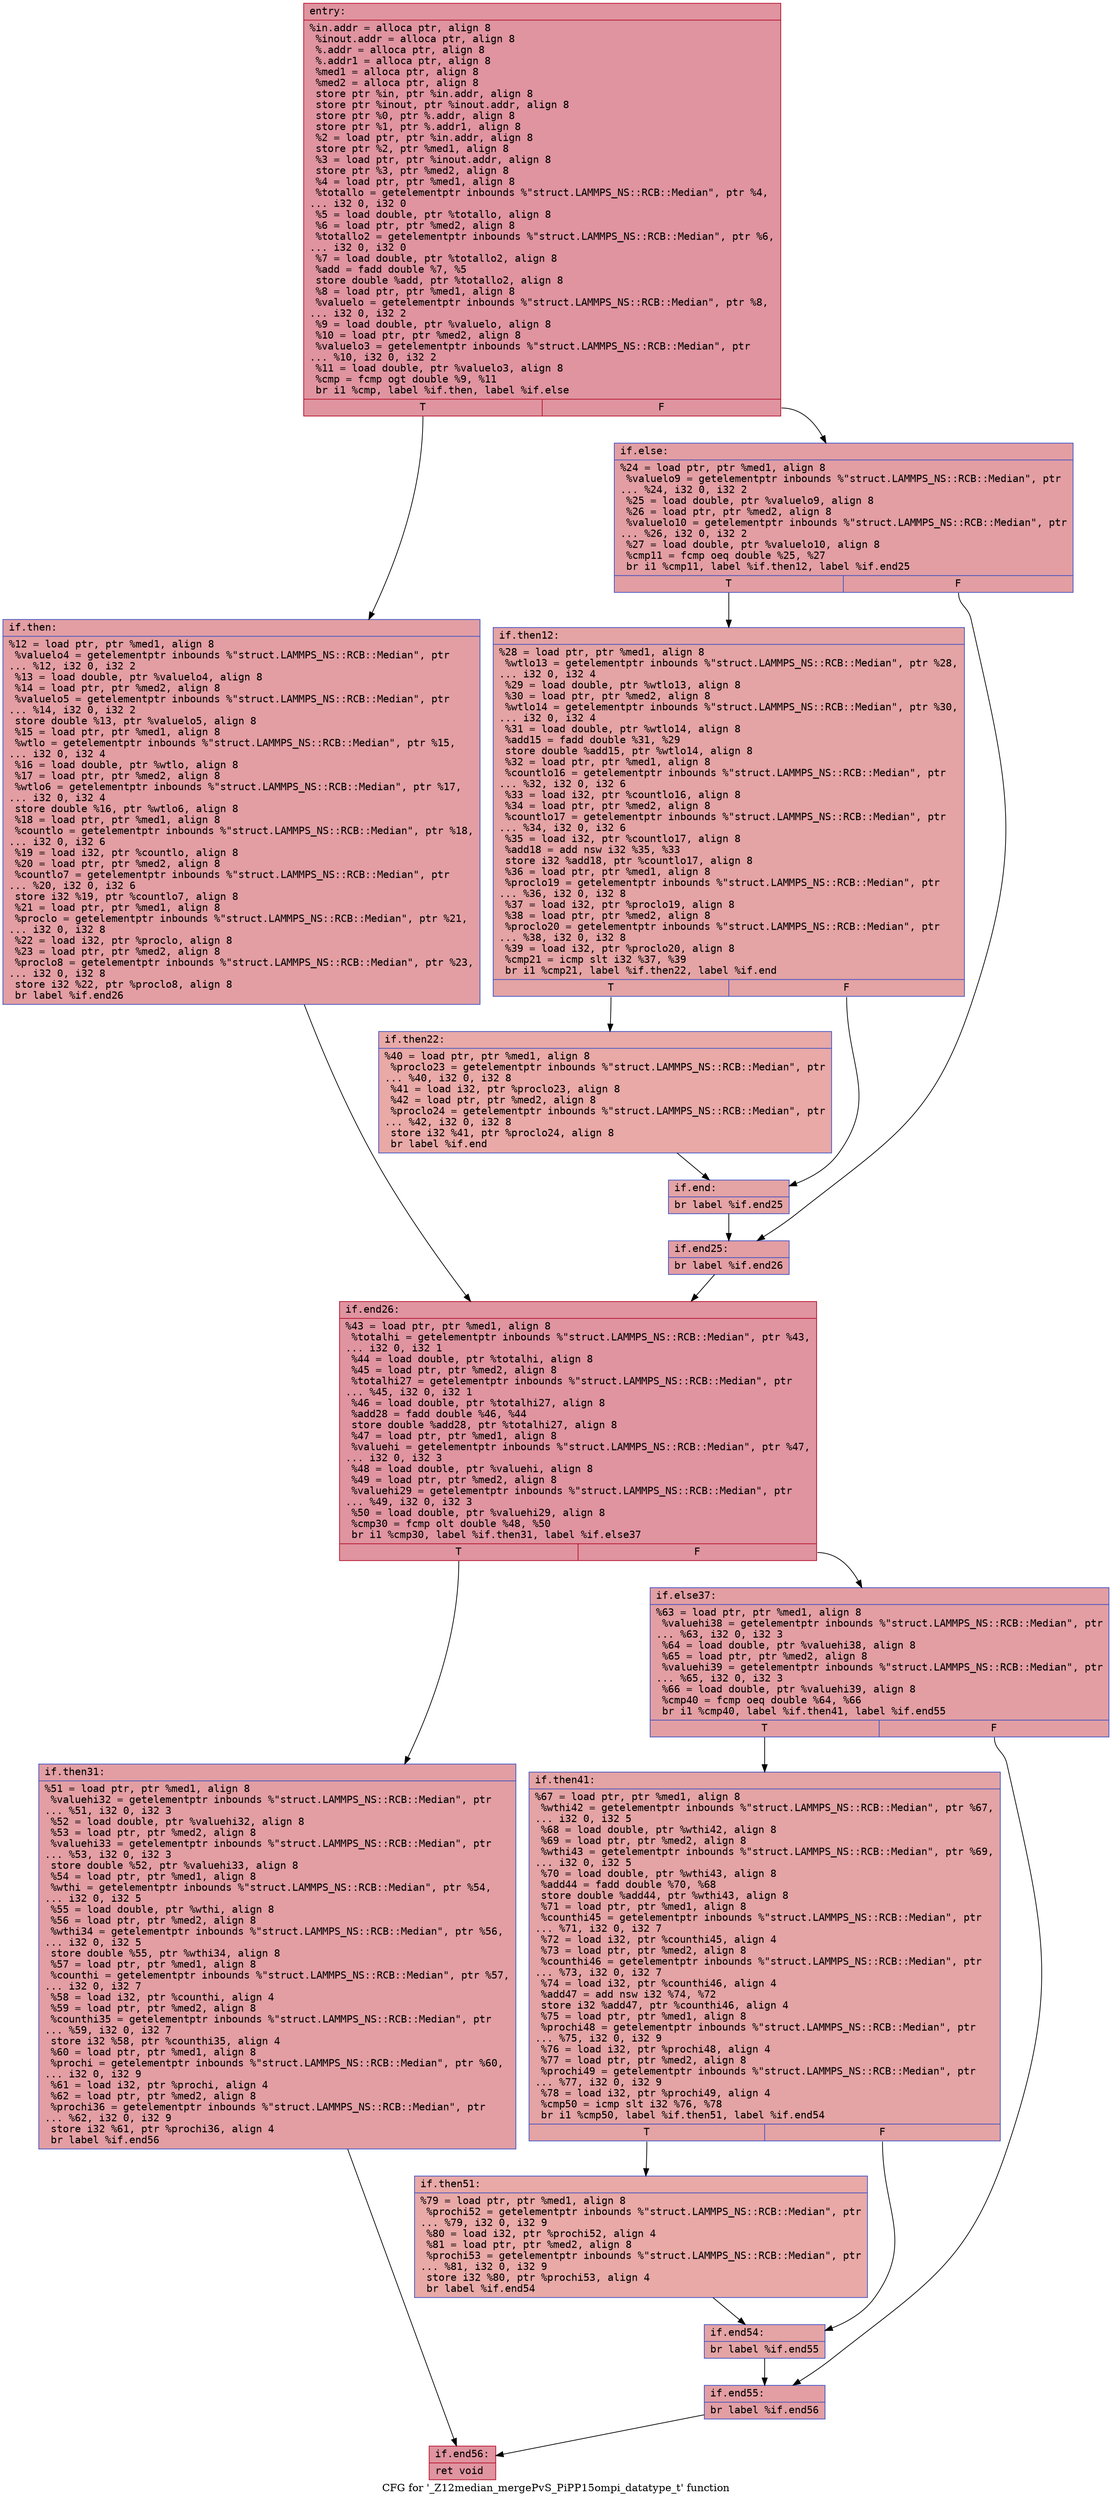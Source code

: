 digraph "CFG for '_Z12median_mergePvS_PiPP15ompi_datatype_t' function" {
	label="CFG for '_Z12median_mergePvS_PiPP15ompi_datatype_t' function";

	Node0x557c0c4ec9f0 [shape=record,color="#b70d28ff", style=filled, fillcolor="#b70d2870" fontname="Courier",label="{entry:\l|  %in.addr = alloca ptr, align 8\l  %inout.addr = alloca ptr, align 8\l  %.addr = alloca ptr, align 8\l  %.addr1 = alloca ptr, align 8\l  %med1 = alloca ptr, align 8\l  %med2 = alloca ptr, align 8\l  store ptr %in, ptr %in.addr, align 8\l  store ptr %inout, ptr %inout.addr, align 8\l  store ptr %0, ptr %.addr, align 8\l  store ptr %1, ptr %.addr1, align 8\l  %2 = load ptr, ptr %in.addr, align 8\l  store ptr %2, ptr %med1, align 8\l  %3 = load ptr, ptr %inout.addr, align 8\l  store ptr %3, ptr %med2, align 8\l  %4 = load ptr, ptr %med1, align 8\l  %totallo = getelementptr inbounds %\"struct.LAMMPS_NS::RCB::Median\", ptr %4,\l... i32 0, i32 0\l  %5 = load double, ptr %totallo, align 8\l  %6 = load ptr, ptr %med2, align 8\l  %totallo2 = getelementptr inbounds %\"struct.LAMMPS_NS::RCB::Median\", ptr %6,\l... i32 0, i32 0\l  %7 = load double, ptr %totallo2, align 8\l  %add = fadd double %7, %5\l  store double %add, ptr %totallo2, align 8\l  %8 = load ptr, ptr %med1, align 8\l  %valuelo = getelementptr inbounds %\"struct.LAMMPS_NS::RCB::Median\", ptr %8,\l... i32 0, i32 2\l  %9 = load double, ptr %valuelo, align 8\l  %10 = load ptr, ptr %med2, align 8\l  %valuelo3 = getelementptr inbounds %\"struct.LAMMPS_NS::RCB::Median\", ptr\l... %10, i32 0, i32 2\l  %11 = load double, ptr %valuelo3, align 8\l  %cmp = fcmp ogt double %9, %11\l  br i1 %cmp, label %if.then, label %if.else\l|{<s0>T|<s1>F}}"];
	Node0x557c0c4ec9f0:s0 -> Node0x557c0c4f8650[tooltip="entry -> if.then\nProbability 50.00%" ];
	Node0x557c0c4ec9f0:s1 -> Node0x557c0c4f86c0[tooltip="entry -> if.else\nProbability 50.00%" ];
	Node0x557c0c4f8650 [shape=record,color="#3d50c3ff", style=filled, fillcolor="#be242e70" fontname="Courier",label="{if.then:\l|  %12 = load ptr, ptr %med1, align 8\l  %valuelo4 = getelementptr inbounds %\"struct.LAMMPS_NS::RCB::Median\", ptr\l... %12, i32 0, i32 2\l  %13 = load double, ptr %valuelo4, align 8\l  %14 = load ptr, ptr %med2, align 8\l  %valuelo5 = getelementptr inbounds %\"struct.LAMMPS_NS::RCB::Median\", ptr\l... %14, i32 0, i32 2\l  store double %13, ptr %valuelo5, align 8\l  %15 = load ptr, ptr %med1, align 8\l  %wtlo = getelementptr inbounds %\"struct.LAMMPS_NS::RCB::Median\", ptr %15,\l... i32 0, i32 4\l  %16 = load double, ptr %wtlo, align 8\l  %17 = load ptr, ptr %med2, align 8\l  %wtlo6 = getelementptr inbounds %\"struct.LAMMPS_NS::RCB::Median\", ptr %17,\l... i32 0, i32 4\l  store double %16, ptr %wtlo6, align 8\l  %18 = load ptr, ptr %med1, align 8\l  %countlo = getelementptr inbounds %\"struct.LAMMPS_NS::RCB::Median\", ptr %18,\l... i32 0, i32 6\l  %19 = load i32, ptr %countlo, align 8\l  %20 = load ptr, ptr %med2, align 8\l  %countlo7 = getelementptr inbounds %\"struct.LAMMPS_NS::RCB::Median\", ptr\l... %20, i32 0, i32 6\l  store i32 %19, ptr %countlo7, align 8\l  %21 = load ptr, ptr %med1, align 8\l  %proclo = getelementptr inbounds %\"struct.LAMMPS_NS::RCB::Median\", ptr %21,\l... i32 0, i32 8\l  %22 = load i32, ptr %proclo, align 8\l  %23 = load ptr, ptr %med2, align 8\l  %proclo8 = getelementptr inbounds %\"struct.LAMMPS_NS::RCB::Median\", ptr %23,\l... i32 0, i32 8\l  store i32 %22, ptr %proclo8, align 8\l  br label %if.end26\l}"];
	Node0x557c0c4f8650 -> Node0x557c0c4f9ab0[tooltip="if.then -> if.end26\nProbability 100.00%" ];
	Node0x557c0c4f86c0 [shape=record,color="#3d50c3ff", style=filled, fillcolor="#be242e70" fontname="Courier",label="{if.else:\l|  %24 = load ptr, ptr %med1, align 8\l  %valuelo9 = getelementptr inbounds %\"struct.LAMMPS_NS::RCB::Median\", ptr\l... %24, i32 0, i32 2\l  %25 = load double, ptr %valuelo9, align 8\l  %26 = load ptr, ptr %med2, align 8\l  %valuelo10 = getelementptr inbounds %\"struct.LAMMPS_NS::RCB::Median\", ptr\l... %26, i32 0, i32 2\l  %27 = load double, ptr %valuelo10, align 8\l  %cmp11 = fcmp oeq double %25, %27\l  br i1 %cmp11, label %if.then12, label %if.end25\l|{<s0>T|<s1>F}}"];
	Node0x557c0c4f86c0:s0 -> Node0x557c0c4fa030[tooltip="if.else -> if.then12\nProbability 62.50%" ];
	Node0x557c0c4f86c0:s1 -> Node0x557c0c4fa0b0[tooltip="if.else -> if.end25\nProbability 37.50%" ];
	Node0x557c0c4fa030 [shape=record,color="#3d50c3ff", style=filled, fillcolor="#c32e3170" fontname="Courier",label="{if.then12:\l|  %28 = load ptr, ptr %med1, align 8\l  %wtlo13 = getelementptr inbounds %\"struct.LAMMPS_NS::RCB::Median\", ptr %28,\l... i32 0, i32 4\l  %29 = load double, ptr %wtlo13, align 8\l  %30 = load ptr, ptr %med2, align 8\l  %wtlo14 = getelementptr inbounds %\"struct.LAMMPS_NS::RCB::Median\", ptr %30,\l... i32 0, i32 4\l  %31 = load double, ptr %wtlo14, align 8\l  %add15 = fadd double %31, %29\l  store double %add15, ptr %wtlo14, align 8\l  %32 = load ptr, ptr %med1, align 8\l  %countlo16 = getelementptr inbounds %\"struct.LAMMPS_NS::RCB::Median\", ptr\l... %32, i32 0, i32 6\l  %33 = load i32, ptr %countlo16, align 8\l  %34 = load ptr, ptr %med2, align 8\l  %countlo17 = getelementptr inbounds %\"struct.LAMMPS_NS::RCB::Median\", ptr\l... %34, i32 0, i32 6\l  %35 = load i32, ptr %countlo17, align 8\l  %add18 = add nsw i32 %35, %33\l  store i32 %add18, ptr %countlo17, align 8\l  %36 = load ptr, ptr %med1, align 8\l  %proclo19 = getelementptr inbounds %\"struct.LAMMPS_NS::RCB::Median\", ptr\l... %36, i32 0, i32 8\l  %37 = load i32, ptr %proclo19, align 8\l  %38 = load ptr, ptr %med2, align 8\l  %proclo20 = getelementptr inbounds %\"struct.LAMMPS_NS::RCB::Median\", ptr\l... %38, i32 0, i32 8\l  %39 = load i32, ptr %proclo20, align 8\l  %cmp21 = icmp slt i32 %37, %39\l  br i1 %cmp21, label %if.then22, label %if.end\l|{<s0>T|<s1>F}}"];
	Node0x557c0c4fa030:s0 -> Node0x557c0c4fb0b0[tooltip="if.then12 -> if.then22\nProbability 50.00%" ];
	Node0x557c0c4fa030:s1 -> Node0x557c0c4fb130[tooltip="if.then12 -> if.end\nProbability 50.00%" ];
	Node0x557c0c4fb0b0 [shape=record,color="#3d50c3ff", style=filled, fillcolor="#ca3b3770" fontname="Courier",label="{if.then22:\l|  %40 = load ptr, ptr %med1, align 8\l  %proclo23 = getelementptr inbounds %\"struct.LAMMPS_NS::RCB::Median\", ptr\l... %40, i32 0, i32 8\l  %41 = load i32, ptr %proclo23, align 8\l  %42 = load ptr, ptr %med2, align 8\l  %proclo24 = getelementptr inbounds %\"struct.LAMMPS_NS::RCB::Median\", ptr\l... %42, i32 0, i32 8\l  store i32 %41, ptr %proclo24, align 8\l  br label %if.end\l}"];
	Node0x557c0c4fb0b0 -> Node0x557c0c4fb130[tooltip="if.then22 -> if.end\nProbability 100.00%" ];
	Node0x557c0c4fb130 [shape=record,color="#3d50c3ff", style=filled, fillcolor="#c32e3170" fontname="Courier",label="{if.end:\l|  br label %if.end25\l}"];
	Node0x557c0c4fb130 -> Node0x557c0c4fa0b0[tooltip="if.end -> if.end25\nProbability 100.00%" ];
	Node0x557c0c4fa0b0 [shape=record,color="#3d50c3ff", style=filled, fillcolor="#be242e70" fontname="Courier",label="{if.end25:\l|  br label %if.end26\l}"];
	Node0x557c0c4fa0b0 -> Node0x557c0c4f9ab0[tooltip="if.end25 -> if.end26\nProbability 100.00%" ];
	Node0x557c0c4f9ab0 [shape=record,color="#b70d28ff", style=filled, fillcolor="#b70d2870" fontname="Courier",label="{if.end26:\l|  %43 = load ptr, ptr %med1, align 8\l  %totalhi = getelementptr inbounds %\"struct.LAMMPS_NS::RCB::Median\", ptr %43,\l... i32 0, i32 1\l  %44 = load double, ptr %totalhi, align 8\l  %45 = load ptr, ptr %med2, align 8\l  %totalhi27 = getelementptr inbounds %\"struct.LAMMPS_NS::RCB::Median\", ptr\l... %45, i32 0, i32 1\l  %46 = load double, ptr %totalhi27, align 8\l  %add28 = fadd double %46, %44\l  store double %add28, ptr %totalhi27, align 8\l  %47 = load ptr, ptr %med1, align 8\l  %valuehi = getelementptr inbounds %\"struct.LAMMPS_NS::RCB::Median\", ptr %47,\l... i32 0, i32 3\l  %48 = load double, ptr %valuehi, align 8\l  %49 = load ptr, ptr %med2, align 8\l  %valuehi29 = getelementptr inbounds %\"struct.LAMMPS_NS::RCB::Median\", ptr\l... %49, i32 0, i32 3\l  %50 = load double, ptr %valuehi29, align 8\l  %cmp30 = fcmp olt double %48, %50\l  br i1 %cmp30, label %if.then31, label %if.else37\l|{<s0>T|<s1>F}}"];
	Node0x557c0c4f9ab0:s0 -> Node0x557c0c4fcf70[tooltip="if.end26 -> if.then31\nProbability 50.00%" ];
	Node0x557c0c4f9ab0:s1 -> Node0x557c0c4fcff0[tooltip="if.end26 -> if.else37\nProbability 50.00%" ];
	Node0x557c0c4fcf70 [shape=record,color="#3d50c3ff", style=filled, fillcolor="#be242e70" fontname="Courier",label="{if.then31:\l|  %51 = load ptr, ptr %med1, align 8\l  %valuehi32 = getelementptr inbounds %\"struct.LAMMPS_NS::RCB::Median\", ptr\l... %51, i32 0, i32 3\l  %52 = load double, ptr %valuehi32, align 8\l  %53 = load ptr, ptr %med2, align 8\l  %valuehi33 = getelementptr inbounds %\"struct.LAMMPS_NS::RCB::Median\", ptr\l... %53, i32 0, i32 3\l  store double %52, ptr %valuehi33, align 8\l  %54 = load ptr, ptr %med1, align 8\l  %wthi = getelementptr inbounds %\"struct.LAMMPS_NS::RCB::Median\", ptr %54,\l... i32 0, i32 5\l  %55 = load double, ptr %wthi, align 8\l  %56 = load ptr, ptr %med2, align 8\l  %wthi34 = getelementptr inbounds %\"struct.LAMMPS_NS::RCB::Median\", ptr %56,\l... i32 0, i32 5\l  store double %55, ptr %wthi34, align 8\l  %57 = load ptr, ptr %med1, align 8\l  %counthi = getelementptr inbounds %\"struct.LAMMPS_NS::RCB::Median\", ptr %57,\l... i32 0, i32 7\l  %58 = load i32, ptr %counthi, align 4\l  %59 = load ptr, ptr %med2, align 8\l  %counthi35 = getelementptr inbounds %\"struct.LAMMPS_NS::RCB::Median\", ptr\l... %59, i32 0, i32 7\l  store i32 %58, ptr %counthi35, align 4\l  %60 = load ptr, ptr %med1, align 8\l  %prochi = getelementptr inbounds %\"struct.LAMMPS_NS::RCB::Median\", ptr %60,\l... i32 0, i32 9\l  %61 = load i32, ptr %prochi, align 4\l  %62 = load ptr, ptr %med2, align 8\l  %prochi36 = getelementptr inbounds %\"struct.LAMMPS_NS::RCB::Median\", ptr\l... %62, i32 0, i32 9\l  store i32 %61, ptr %prochi36, align 4\l  br label %if.end56\l}"];
	Node0x557c0c4fcf70 -> Node0x557c0c4fe0e0[tooltip="if.then31 -> if.end56\nProbability 100.00%" ];
	Node0x557c0c4fcff0 [shape=record,color="#3d50c3ff", style=filled, fillcolor="#be242e70" fontname="Courier",label="{if.else37:\l|  %63 = load ptr, ptr %med1, align 8\l  %valuehi38 = getelementptr inbounds %\"struct.LAMMPS_NS::RCB::Median\", ptr\l... %63, i32 0, i32 3\l  %64 = load double, ptr %valuehi38, align 8\l  %65 = load ptr, ptr %med2, align 8\l  %valuehi39 = getelementptr inbounds %\"struct.LAMMPS_NS::RCB::Median\", ptr\l... %65, i32 0, i32 3\l  %66 = load double, ptr %valuehi39, align 8\l  %cmp40 = fcmp oeq double %64, %66\l  br i1 %cmp40, label %if.then41, label %if.end55\l|{<s0>T|<s1>F}}"];
	Node0x557c0c4fcff0:s0 -> Node0x557c0c4fe660[tooltip="if.else37 -> if.then41\nProbability 62.50%" ];
	Node0x557c0c4fcff0:s1 -> Node0x557c0c4fe6e0[tooltip="if.else37 -> if.end55\nProbability 37.50%" ];
	Node0x557c0c4fe660 [shape=record,color="#3d50c3ff", style=filled, fillcolor="#c32e3170" fontname="Courier",label="{if.then41:\l|  %67 = load ptr, ptr %med1, align 8\l  %wthi42 = getelementptr inbounds %\"struct.LAMMPS_NS::RCB::Median\", ptr %67,\l... i32 0, i32 5\l  %68 = load double, ptr %wthi42, align 8\l  %69 = load ptr, ptr %med2, align 8\l  %wthi43 = getelementptr inbounds %\"struct.LAMMPS_NS::RCB::Median\", ptr %69,\l... i32 0, i32 5\l  %70 = load double, ptr %wthi43, align 8\l  %add44 = fadd double %70, %68\l  store double %add44, ptr %wthi43, align 8\l  %71 = load ptr, ptr %med1, align 8\l  %counthi45 = getelementptr inbounds %\"struct.LAMMPS_NS::RCB::Median\", ptr\l... %71, i32 0, i32 7\l  %72 = load i32, ptr %counthi45, align 4\l  %73 = load ptr, ptr %med2, align 8\l  %counthi46 = getelementptr inbounds %\"struct.LAMMPS_NS::RCB::Median\", ptr\l... %73, i32 0, i32 7\l  %74 = load i32, ptr %counthi46, align 4\l  %add47 = add nsw i32 %74, %72\l  store i32 %add47, ptr %counthi46, align 4\l  %75 = load ptr, ptr %med1, align 8\l  %prochi48 = getelementptr inbounds %\"struct.LAMMPS_NS::RCB::Median\", ptr\l... %75, i32 0, i32 9\l  %76 = load i32, ptr %prochi48, align 4\l  %77 = load ptr, ptr %med2, align 8\l  %prochi49 = getelementptr inbounds %\"struct.LAMMPS_NS::RCB::Median\", ptr\l... %77, i32 0, i32 9\l  %78 = load i32, ptr %prochi49, align 4\l  %cmp50 = icmp slt i32 %76, %78\l  br i1 %cmp50, label %if.then51, label %if.end54\l|{<s0>T|<s1>F}}"];
	Node0x557c0c4fe660:s0 -> Node0x557c0c4ff6e0[tooltip="if.then41 -> if.then51\nProbability 50.00%" ];
	Node0x557c0c4fe660:s1 -> Node0x557c0c4ff760[tooltip="if.then41 -> if.end54\nProbability 50.00%" ];
	Node0x557c0c4ff6e0 [shape=record,color="#3d50c3ff", style=filled, fillcolor="#ca3b3770" fontname="Courier",label="{if.then51:\l|  %79 = load ptr, ptr %med1, align 8\l  %prochi52 = getelementptr inbounds %\"struct.LAMMPS_NS::RCB::Median\", ptr\l... %79, i32 0, i32 9\l  %80 = load i32, ptr %prochi52, align 4\l  %81 = load ptr, ptr %med2, align 8\l  %prochi53 = getelementptr inbounds %\"struct.LAMMPS_NS::RCB::Median\", ptr\l... %81, i32 0, i32 9\l  store i32 %80, ptr %prochi53, align 4\l  br label %if.end54\l}"];
	Node0x557c0c4ff6e0 -> Node0x557c0c4ff760[tooltip="if.then51 -> if.end54\nProbability 100.00%" ];
	Node0x557c0c4ff760 [shape=record,color="#3d50c3ff", style=filled, fillcolor="#c32e3170" fontname="Courier",label="{if.end54:\l|  br label %if.end55\l}"];
	Node0x557c0c4ff760 -> Node0x557c0c4fe6e0[tooltip="if.end54 -> if.end55\nProbability 100.00%" ];
	Node0x557c0c4fe6e0 [shape=record,color="#3d50c3ff", style=filled, fillcolor="#be242e70" fontname="Courier",label="{if.end55:\l|  br label %if.end56\l}"];
	Node0x557c0c4fe6e0 -> Node0x557c0c4fe0e0[tooltip="if.end55 -> if.end56\nProbability 100.00%" ];
	Node0x557c0c4fe0e0 [shape=record,color="#b70d28ff", style=filled, fillcolor="#b70d2870" fontname="Courier",label="{if.end56:\l|  ret void\l}"];
}
